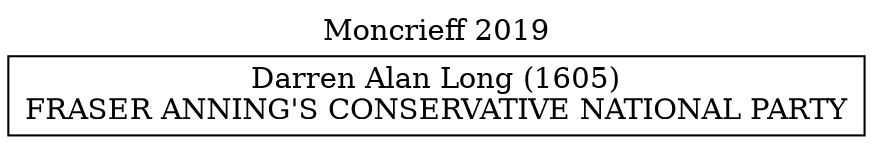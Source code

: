 // House preference flow
digraph "Darren Alan Long (1605)_Moncrieff_2019" {
	graph [label="Moncrieff 2019" labelloc=t mclimit=10]
	node [shape=box]
	"Darren Alan Long (1605)" [label="Darren Alan Long (1605)
FRASER ANNING'S CONSERVATIVE NATIONAL PARTY"]
}
